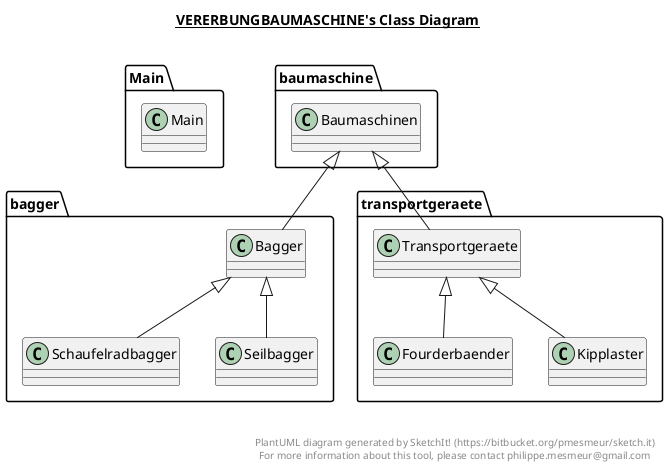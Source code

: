 @startuml

title __VERERBUNGBAUMASCHINE's Class Diagram__\n

  namespace Main {
    class Main.Main {
    }
  }
  

  namespace bagger {
    class bagger.Bagger {
    }
  }
  

  namespace bagger {
    class bagger.Schaufelradbagger {
    }
  }
  

  namespace bagger {
    class bagger.Seilbagger {
    }
  }
  

  namespace baumaschine {
    class baumaschine.Baumaschinen {
    }
  }
  

  namespace transportgeraete {
    class transportgeraete.Fourderbaender {
    }
  }
  

  namespace transportgeraete {
    class transportgeraete.Kipplaster {
    }
  }
  

  namespace transportgeraete {
    class transportgeraete.Transportgeraete {
    }
  }
  

  bagger.Bagger -up-|> baumaschine.Baumaschinen
  bagger.Schaufelradbagger -up-|> bagger.Bagger
  bagger.Seilbagger -up-|> bagger.Bagger
  transportgeraete.Fourderbaender -up-|> transportgeraete.Transportgeraete
  transportgeraete.Kipplaster -up-|> transportgeraete.Transportgeraete
  transportgeraete.Transportgeraete -up-|> baumaschine.Baumaschinen


right footer


PlantUML diagram generated by SketchIt! (https://bitbucket.org/pmesmeur/sketch.it)
For more information about this tool, please contact philippe.mesmeur@gmail.com
endfooter

@enduml
